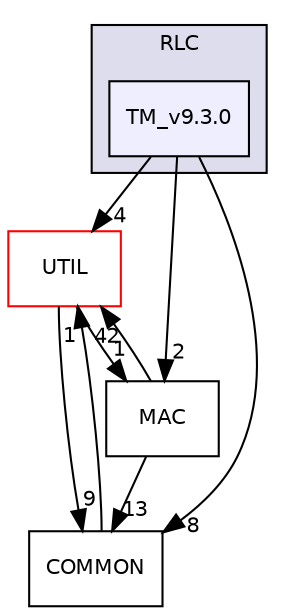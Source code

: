 digraph "LAYER2/RLC/TM_v9.3.0" {
  compound=true
  node [ fontsize="10", fontname="Helvetica"];
  edge [ labelfontsize="10", labelfontname="Helvetica"];
  subgraph clusterdir_5fabdf7b07d43e66f80a0d80f5441e24 {
    graph [ bgcolor="#ddddee", pencolor="black", label="RLC" fontname="Helvetica", fontsize="10", URL="dir_5fabdf7b07d43e66f80a0d80f5441e24.html"]
  dir_aaa141de42d8f0c31b4f86e4d4c7e164 [shape=box, label="TM_v9.3.0", style="filled", fillcolor="#eeeeff", pencolor="black", URL="dir_aaa141de42d8f0c31b4f86e4d4c7e164.html"];
  }
  dir_589c038ec477796bd05e0ef97bb6baa5 [shape=box label="UTIL" fillcolor="white" style="filled" color="red" URL="dir_589c038ec477796bd05e0ef97bb6baa5.html"];
  dir_7df49ef0c5f0d4b2a785a319ccac4397 [shape=box label="COMMON" URL="dir_7df49ef0c5f0d4b2a785a319ccac4397.html"];
  dir_11970ecf0a0b75773a9737a5f40e3100 [shape=box label="MAC" URL="dir_11970ecf0a0b75773a9737a5f40e3100.html"];
  dir_aaa141de42d8f0c31b4f86e4d4c7e164->dir_589c038ec477796bd05e0ef97bb6baa5 [headlabel="4", labeldistance=1.5 headhref="dir_000035_000020.html"];
  dir_aaa141de42d8f0c31b4f86e4d4c7e164->dir_7df49ef0c5f0d4b2a785a319ccac4397 [headlabel="8", labeldistance=1.5 headhref="dir_000035_000000.html"];
  dir_aaa141de42d8f0c31b4f86e4d4c7e164->dir_11970ecf0a0b75773a9737a5f40e3100 [headlabel="2", labeldistance=1.5 headhref="dir_000035_000019.html"];
  dir_589c038ec477796bd05e0ef97bb6baa5->dir_7df49ef0c5f0d4b2a785a319ccac4397 [headlabel="9", labeldistance=1.5 headhref="dir_000020_000000.html"];
  dir_589c038ec477796bd05e0ef97bb6baa5->dir_11970ecf0a0b75773a9737a5f40e3100 [headlabel="1", labeldistance=1.5 headhref="dir_000020_000019.html"];
  dir_7df49ef0c5f0d4b2a785a319ccac4397->dir_589c038ec477796bd05e0ef97bb6baa5 [headlabel="1", labeldistance=1.5 headhref="dir_000000_000020.html"];
  dir_11970ecf0a0b75773a9737a5f40e3100->dir_589c038ec477796bd05e0ef97bb6baa5 [headlabel="42", labeldistance=1.5 headhref="dir_000019_000020.html"];
  dir_11970ecf0a0b75773a9737a5f40e3100->dir_7df49ef0c5f0d4b2a785a319ccac4397 [headlabel="13", labeldistance=1.5 headhref="dir_000019_000000.html"];
}
